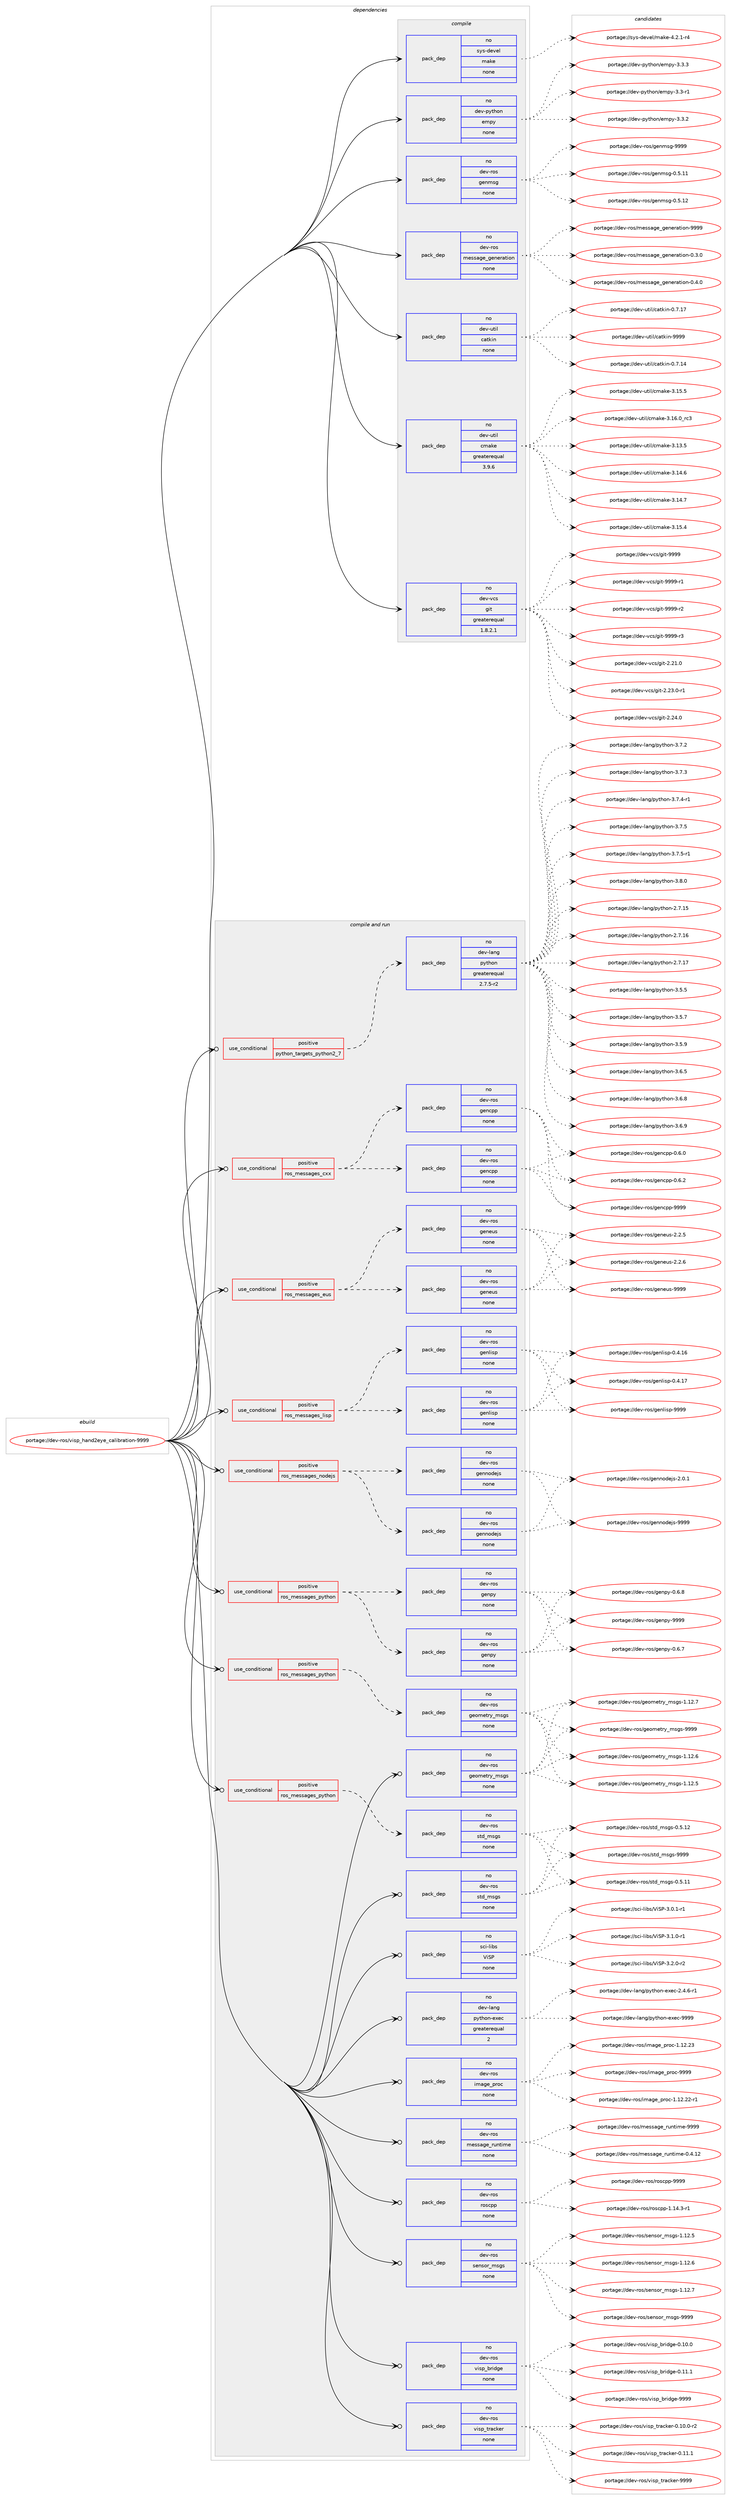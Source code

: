 digraph prolog {

# *************
# Graph options
# *************

newrank=true;
concentrate=true;
compound=true;
graph [rankdir=LR,fontname=Helvetica,fontsize=10,ranksep=1.5];#, ranksep=2.5, nodesep=0.2];
edge  [arrowhead=vee];
node  [fontname=Helvetica,fontsize=10];

# **********
# The ebuild
# **********

subgraph cluster_leftcol {
color=gray;
rank=same;
label=<<i>ebuild</i>>;
id [label="portage://dev-ros/visp_hand2eye_calibration-9999", color=red, width=4, href="../dev-ros/visp_hand2eye_calibration-9999.svg"];
}

# ****************
# The dependencies
# ****************

subgraph cluster_midcol {
color=gray;
label=<<i>dependencies</i>>;
subgraph cluster_compile {
fillcolor="#eeeeee";
style=filled;
label=<<i>compile</i>>;
subgraph pack158883 {
dependency208224 [label=<<TABLE BORDER="0" CELLBORDER="1" CELLSPACING="0" CELLPADDING="4" WIDTH="220"><TR><TD ROWSPAN="6" CELLPADDING="30">pack_dep</TD></TR><TR><TD WIDTH="110">no</TD></TR><TR><TD>dev-python</TD></TR><TR><TD>empy</TD></TR><TR><TD>none</TD></TR><TR><TD></TD></TR></TABLE>>, shape=none, color=blue];
}
id:e -> dependency208224:w [weight=20,style="solid",arrowhead="vee"];
subgraph pack158884 {
dependency208225 [label=<<TABLE BORDER="0" CELLBORDER="1" CELLSPACING="0" CELLPADDING="4" WIDTH="220"><TR><TD ROWSPAN="6" CELLPADDING="30">pack_dep</TD></TR><TR><TD WIDTH="110">no</TD></TR><TR><TD>dev-ros</TD></TR><TR><TD>genmsg</TD></TR><TR><TD>none</TD></TR><TR><TD></TD></TR></TABLE>>, shape=none, color=blue];
}
id:e -> dependency208225:w [weight=20,style="solid",arrowhead="vee"];
subgraph pack158885 {
dependency208226 [label=<<TABLE BORDER="0" CELLBORDER="1" CELLSPACING="0" CELLPADDING="4" WIDTH="220"><TR><TD ROWSPAN="6" CELLPADDING="30">pack_dep</TD></TR><TR><TD WIDTH="110">no</TD></TR><TR><TD>dev-ros</TD></TR><TR><TD>message_generation</TD></TR><TR><TD>none</TD></TR><TR><TD></TD></TR></TABLE>>, shape=none, color=blue];
}
id:e -> dependency208226:w [weight=20,style="solid",arrowhead="vee"];
subgraph pack158886 {
dependency208227 [label=<<TABLE BORDER="0" CELLBORDER="1" CELLSPACING="0" CELLPADDING="4" WIDTH="220"><TR><TD ROWSPAN="6" CELLPADDING="30">pack_dep</TD></TR><TR><TD WIDTH="110">no</TD></TR><TR><TD>dev-util</TD></TR><TR><TD>catkin</TD></TR><TR><TD>none</TD></TR><TR><TD></TD></TR></TABLE>>, shape=none, color=blue];
}
id:e -> dependency208227:w [weight=20,style="solid",arrowhead="vee"];
subgraph pack158887 {
dependency208228 [label=<<TABLE BORDER="0" CELLBORDER="1" CELLSPACING="0" CELLPADDING="4" WIDTH="220"><TR><TD ROWSPAN="6" CELLPADDING="30">pack_dep</TD></TR><TR><TD WIDTH="110">no</TD></TR><TR><TD>dev-util</TD></TR><TR><TD>cmake</TD></TR><TR><TD>greaterequal</TD></TR><TR><TD>3.9.6</TD></TR></TABLE>>, shape=none, color=blue];
}
id:e -> dependency208228:w [weight=20,style="solid",arrowhead="vee"];
subgraph pack158888 {
dependency208229 [label=<<TABLE BORDER="0" CELLBORDER="1" CELLSPACING="0" CELLPADDING="4" WIDTH="220"><TR><TD ROWSPAN="6" CELLPADDING="30">pack_dep</TD></TR><TR><TD WIDTH="110">no</TD></TR><TR><TD>dev-vcs</TD></TR><TR><TD>git</TD></TR><TR><TD>greaterequal</TD></TR><TR><TD>1.8.2.1</TD></TR></TABLE>>, shape=none, color=blue];
}
id:e -> dependency208229:w [weight=20,style="solid",arrowhead="vee"];
subgraph pack158889 {
dependency208230 [label=<<TABLE BORDER="0" CELLBORDER="1" CELLSPACING="0" CELLPADDING="4" WIDTH="220"><TR><TD ROWSPAN="6" CELLPADDING="30">pack_dep</TD></TR><TR><TD WIDTH="110">no</TD></TR><TR><TD>sys-devel</TD></TR><TR><TD>make</TD></TR><TR><TD>none</TD></TR><TR><TD></TD></TR></TABLE>>, shape=none, color=blue];
}
id:e -> dependency208230:w [weight=20,style="solid",arrowhead="vee"];
}
subgraph cluster_compileandrun {
fillcolor="#eeeeee";
style=filled;
label=<<i>compile and run</i>>;
subgraph cond45911 {
dependency208231 [label=<<TABLE BORDER="0" CELLBORDER="1" CELLSPACING="0" CELLPADDING="4"><TR><TD ROWSPAN="3" CELLPADDING="10">use_conditional</TD></TR><TR><TD>positive</TD></TR><TR><TD>python_targets_python2_7</TD></TR></TABLE>>, shape=none, color=red];
subgraph pack158890 {
dependency208232 [label=<<TABLE BORDER="0" CELLBORDER="1" CELLSPACING="0" CELLPADDING="4" WIDTH="220"><TR><TD ROWSPAN="6" CELLPADDING="30">pack_dep</TD></TR><TR><TD WIDTH="110">no</TD></TR><TR><TD>dev-lang</TD></TR><TR><TD>python</TD></TR><TR><TD>greaterequal</TD></TR><TR><TD>2.7.5-r2</TD></TR></TABLE>>, shape=none, color=blue];
}
dependency208231:e -> dependency208232:w [weight=20,style="dashed",arrowhead="vee"];
}
id:e -> dependency208231:w [weight=20,style="solid",arrowhead="odotvee"];
subgraph cond45912 {
dependency208233 [label=<<TABLE BORDER="0" CELLBORDER="1" CELLSPACING="0" CELLPADDING="4"><TR><TD ROWSPAN="3" CELLPADDING="10">use_conditional</TD></TR><TR><TD>positive</TD></TR><TR><TD>ros_messages_cxx</TD></TR></TABLE>>, shape=none, color=red];
subgraph pack158891 {
dependency208234 [label=<<TABLE BORDER="0" CELLBORDER="1" CELLSPACING="0" CELLPADDING="4" WIDTH="220"><TR><TD ROWSPAN="6" CELLPADDING="30">pack_dep</TD></TR><TR><TD WIDTH="110">no</TD></TR><TR><TD>dev-ros</TD></TR><TR><TD>gencpp</TD></TR><TR><TD>none</TD></TR><TR><TD></TD></TR></TABLE>>, shape=none, color=blue];
}
dependency208233:e -> dependency208234:w [weight=20,style="dashed",arrowhead="vee"];
subgraph pack158892 {
dependency208235 [label=<<TABLE BORDER="0" CELLBORDER="1" CELLSPACING="0" CELLPADDING="4" WIDTH="220"><TR><TD ROWSPAN="6" CELLPADDING="30">pack_dep</TD></TR><TR><TD WIDTH="110">no</TD></TR><TR><TD>dev-ros</TD></TR><TR><TD>gencpp</TD></TR><TR><TD>none</TD></TR><TR><TD></TD></TR></TABLE>>, shape=none, color=blue];
}
dependency208233:e -> dependency208235:w [weight=20,style="dashed",arrowhead="vee"];
}
id:e -> dependency208233:w [weight=20,style="solid",arrowhead="odotvee"];
subgraph cond45913 {
dependency208236 [label=<<TABLE BORDER="0" CELLBORDER="1" CELLSPACING="0" CELLPADDING="4"><TR><TD ROWSPAN="3" CELLPADDING="10">use_conditional</TD></TR><TR><TD>positive</TD></TR><TR><TD>ros_messages_eus</TD></TR></TABLE>>, shape=none, color=red];
subgraph pack158893 {
dependency208237 [label=<<TABLE BORDER="0" CELLBORDER="1" CELLSPACING="0" CELLPADDING="4" WIDTH="220"><TR><TD ROWSPAN="6" CELLPADDING="30">pack_dep</TD></TR><TR><TD WIDTH="110">no</TD></TR><TR><TD>dev-ros</TD></TR><TR><TD>geneus</TD></TR><TR><TD>none</TD></TR><TR><TD></TD></TR></TABLE>>, shape=none, color=blue];
}
dependency208236:e -> dependency208237:w [weight=20,style="dashed",arrowhead="vee"];
subgraph pack158894 {
dependency208238 [label=<<TABLE BORDER="0" CELLBORDER="1" CELLSPACING="0" CELLPADDING="4" WIDTH="220"><TR><TD ROWSPAN="6" CELLPADDING="30">pack_dep</TD></TR><TR><TD WIDTH="110">no</TD></TR><TR><TD>dev-ros</TD></TR><TR><TD>geneus</TD></TR><TR><TD>none</TD></TR><TR><TD></TD></TR></TABLE>>, shape=none, color=blue];
}
dependency208236:e -> dependency208238:w [weight=20,style="dashed",arrowhead="vee"];
}
id:e -> dependency208236:w [weight=20,style="solid",arrowhead="odotvee"];
subgraph cond45914 {
dependency208239 [label=<<TABLE BORDER="0" CELLBORDER="1" CELLSPACING="0" CELLPADDING="4"><TR><TD ROWSPAN="3" CELLPADDING="10">use_conditional</TD></TR><TR><TD>positive</TD></TR><TR><TD>ros_messages_lisp</TD></TR></TABLE>>, shape=none, color=red];
subgraph pack158895 {
dependency208240 [label=<<TABLE BORDER="0" CELLBORDER="1" CELLSPACING="0" CELLPADDING="4" WIDTH="220"><TR><TD ROWSPAN="6" CELLPADDING="30">pack_dep</TD></TR><TR><TD WIDTH="110">no</TD></TR><TR><TD>dev-ros</TD></TR><TR><TD>genlisp</TD></TR><TR><TD>none</TD></TR><TR><TD></TD></TR></TABLE>>, shape=none, color=blue];
}
dependency208239:e -> dependency208240:w [weight=20,style="dashed",arrowhead="vee"];
subgraph pack158896 {
dependency208241 [label=<<TABLE BORDER="0" CELLBORDER="1" CELLSPACING="0" CELLPADDING="4" WIDTH="220"><TR><TD ROWSPAN="6" CELLPADDING="30">pack_dep</TD></TR><TR><TD WIDTH="110">no</TD></TR><TR><TD>dev-ros</TD></TR><TR><TD>genlisp</TD></TR><TR><TD>none</TD></TR><TR><TD></TD></TR></TABLE>>, shape=none, color=blue];
}
dependency208239:e -> dependency208241:w [weight=20,style="dashed",arrowhead="vee"];
}
id:e -> dependency208239:w [weight=20,style="solid",arrowhead="odotvee"];
subgraph cond45915 {
dependency208242 [label=<<TABLE BORDER="0" CELLBORDER="1" CELLSPACING="0" CELLPADDING="4"><TR><TD ROWSPAN="3" CELLPADDING="10">use_conditional</TD></TR><TR><TD>positive</TD></TR><TR><TD>ros_messages_nodejs</TD></TR></TABLE>>, shape=none, color=red];
subgraph pack158897 {
dependency208243 [label=<<TABLE BORDER="0" CELLBORDER="1" CELLSPACING="0" CELLPADDING="4" WIDTH="220"><TR><TD ROWSPAN="6" CELLPADDING="30">pack_dep</TD></TR><TR><TD WIDTH="110">no</TD></TR><TR><TD>dev-ros</TD></TR><TR><TD>gennodejs</TD></TR><TR><TD>none</TD></TR><TR><TD></TD></TR></TABLE>>, shape=none, color=blue];
}
dependency208242:e -> dependency208243:w [weight=20,style="dashed",arrowhead="vee"];
subgraph pack158898 {
dependency208244 [label=<<TABLE BORDER="0" CELLBORDER="1" CELLSPACING="0" CELLPADDING="4" WIDTH="220"><TR><TD ROWSPAN="6" CELLPADDING="30">pack_dep</TD></TR><TR><TD WIDTH="110">no</TD></TR><TR><TD>dev-ros</TD></TR><TR><TD>gennodejs</TD></TR><TR><TD>none</TD></TR><TR><TD></TD></TR></TABLE>>, shape=none, color=blue];
}
dependency208242:e -> dependency208244:w [weight=20,style="dashed",arrowhead="vee"];
}
id:e -> dependency208242:w [weight=20,style="solid",arrowhead="odotvee"];
subgraph cond45916 {
dependency208245 [label=<<TABLE BORDER="0" CELLBORDER="1" CELLSPACING="0" CELLPADDING="4"><TR><TD ROWSPAN="3" CELLPADDING="10">use_conditional</TD></TR><TR><TD>positive</TD></TR><TR><TD>ros_messages_python</TD></TR></TABLE>>, shape=none, color=red];
subgraph pack158899 {
dependency208246 [label=<<TABLE BORDER="0" CELLBORDER="1" CELLSPACING="0" CELLPADDING="4" WIDTH="220"><TR><TD ROWSPAN="6" CELLPADDING="30">pack_dep</TD></TR><TR><TD WIDTH="110">no</TD></TR><TR><TD>dev-ros</TD></TR><TR><TD>genpy</TD></TR><TR><TD>none</TD></TR><TR><TD></TD></TR></TABLE>>, shape=none, color=blue];
}
dependency208245:e -> dependency208246:w [weight=20,style="dashed",arrowhead="vee"];
subgraph pack158900 {
dependency208247 [label=<<TABLE BORDER="0" CELLBORDER="1" CELLSPACING="0" CELLPADDING="4" WIDTH="220"><TR><TD ROWSPAN="6" CELLPADDING="30">pack_dep</TD></TR><TR><TD WIDTH="110">no</TD></TR><TR><TD>dev-ros</TD></TR><TR><TD>genpy</TD></TR><TR><TD>none</TD></TR><TR><TD></TD></TR></TABLE>>, shape=none, color=blue];
}
dependency208245:e -> dependency208247:w [weight=20,style="dashed",arrowhead="vee"];
}
id:e -> dependency208245:w [weight=20,style="solid",arrowhead="odotvee"];
subgraph cond45917 {
dependency208248 [label=<<TABLE BORDER="0" CELLBORDER="1" CELLSPACING="0" CELLPADDING="4"><TR><TD ROWSPAN="3" CELLPADDING="10">use_conditional</TD></TR><TR><TD>positive</TD></TR><TR><TD>ros_messages_python</TD></TR></TABLE>>, shape=none, color=red];
subgraph pack158901 {
dependency208249 [label=<<TABLE BORDER="0" CELLBORDER="1" CELLSPACING="0" CELLPADDING="4" WIDTH="220"><TR><TD ROWSPAN="6" CELLPADDING="30">pack_dep</TD></TR><TR><TD WIDTH="110">no</TD></TR><TR><TD>dev-ros</TD></TR><TR><TD>geometry_msgs</TD></TR><TR><TD>none</TD></TR><TR><TD></TD></TR></TABLE>>, shape=none, color=blue];
}
dependency208248:e -> dependency208249:w [weight=20,style="dashed",arrowhead="vee"];
}
id:e -> dependency208248:w [weight=20,style="solid",arrowhead="odotvee"];
subgraph cond45918 {
dependency208250 [label=<<TABLE BORDER="0" CELLBORDER="1" CELLSPACING="0" CELLPADDING="4"><TR><TD ROWSPAN="3" CELLPADDING="10">use_conditional</TD></TR><TR><TD>positive</TD></TR><TR><TD>ros_messages_python</TD></TR></TABLE>>, shape=none, color=red];
subgraph pack158902 {
dependency208251 [label=<<TABLE BORDER="0" CELLBORDER="1" CELLSPACING="0" CELLPADDING="4" WIDTH="220"><TR><TD ROWSPAN="6" CELLPADDING="30">pack_dep</TD></TR><TR><TD WIDTH="110">no</TD></TR><TR><TD>dev-ros</TD></TR><TR><TD>std_msgs</TD></TR><TR><TD>none</TD></TR><TR><TD></TD></TR></TABLE>>, shape=none, color=blue];
}
dependency208250:e -> dependency208251:w [weight=20,style="dashed",arrowhead="vee"];
}
id:e -> dependency208250:w [weight=20,style="solid",arrowhead="odotvee"];
subgraph pack158903 {
dependency208252 [label=<<TABLE BORDER="0" CELLBORDER="1" CELLSPACING="0" CELLPADDING="4" WIDTH="220"><TR><TD ROWSPAN="6" CELLPADDING="30">pack_dep</TD></TR><TR><TD WIDTH="110">no</TD></TR><TR><TD>dev-lang</TD></TR><TR><TD>python-exec</TD></TR><TR><TD>greaterequal</TD></TR><TR><TD>2</TD></TR></TABLE>>, shape=none, color=blue];
}
id:e -> dependency208252:w [weight=20,style="solid",arrowhead="odotvee"];
subgraph pack158904 {
dependency208253 [label=<<TABLE BORDER="0" CELLBORDER="1" CELLSPACING="0" CELLPADDING="4" WIDTH="220"><TR><TD ROWSPAN="6" CELLPADDING="30">pack_dep</TD></TR><TR><TD WIDTH="110">no</TD></TR><TR><TD>dev-ros</TD></TR><TR><TD>geometry_msgs</TD></TR><TR><TD>none</TD></TR><TR><TD></TD></TR></TABLE>>, shape=none, color=blue];
}
id:e -> dependency208253:w [weight=20,style="solid",arrowhead="odotvee"];
subgraph pack158905 {
dependency208254 [label=<<TABLE BORDER="0" CELLBORDER="1" CELLSPACING="0" CELLPADDING="4" WIDTH="220"><TR><TD ROWSPAN="6" CELLPADDING="30">pack_dep</TD></TR><TR><TD WIDTH="110">no</TD></TR><TR><TD>dev-ros</TD></TR><TR><TD>image_proc</TD></TR><TR><TD>none</TD></TR><TR><TD></TD></TR></TABLE>>, shape=none, color=blue];
}
id:e -> dependency208254:w [weight=20,style="solid",arrowhead="odotvee"];
subgraph pack158906 {
dependency208255 [label=<<TABLE BORDER="0" CELLBORDER="1" CELLSPACING="0" CELLPADDING="4" WIDTH="220"><TR><TD ROWSPAN="6" CELLPADDING="30">pack_dep</TD></TR><TR><TD WIDTH="110">no</TD></TR><TR><TD>dev-ros</TD></TR><TR><TD>message_runtime</TD></TR><TR><TD>none</TD></TR><TR><TD></TD></TR></TABLE>>, shape=none, color=blue];
}
id:e -> dependency208255:w [weight=20,style="solid",arrowhead="odotvee"];
subgraph pack158907 {
dependency208256 [label=<<TABLE BORDER="0" CELLBORDER="1" CELLSPACING="0" CELLPADDING="4" WIDTH="220"><TR><TD ROWSPAN="6" CELLPADDING="30">pack_dep</TD></TR><TR><TD WIDTH="110">no</TD></TR><TR><TD>dev-ros</TD></TR><TR><TD>roscpp</TD></TR><TR><TD>none</TD></TR><TR><TD></TD></TR></TABLE>>, shape=none, color=blue];
}
id:e -> dependency208256:w [weight=20,style="solid",arrowhead="odotvee"];
subgraph pack158908 {
dependency208257 [label=<<TABLE BORDER="0" CELLBORDER="1" CELLSPACING="0" CELLPADDING="4" WIDTH="220"><TR><TD ROWSPAN="6" CELLPADDING="30">pack_dep</TD></TR><TR><TD WIDTH="110">no</TD></TR><TR><TD>dev-ros</TD></TR><TR><TD>sensor_msgs</TD></TR><TR><TD>none</TD></TR><TR><TD></TD></TR></TABLE>>, shape=none, color=blue];
}
id:e -> dependency208257:w [weight=20,style="solid",arrowhead="odotvee"];
subgraph pack158909 {
dependency208258 [label=<<TABLE BORDER="0" CELLBORDER="1" CELLSPACING="0" CELLPADDING="4" WIDTH="220"><TR><TD ROWSPAN="6" CELLPADDING="30">pack_dep</TD></TR><TR><TD WIDTH="110">no</TD></TR><TR><TD>dev-ros</TD></TR><TR><TD>std_msgs</TD></TR><TR><TD>none</TD></TR><TR><TD></TD></TR></TABLE>>, shape=none, color=blue];
}
id:e -> dependency208258:w [weight=20,style="solid",arrowhead="odotvee"];
subgraph pack158910 {
dependency208259 [label=<<TABLE BORDER="0" CELLBORDER="1" CELLSPACING="0" CELLPADDING="4" WIDTH="220"><TR><TD ROWSPAN="6" CELLPADDING="30">pack_dep</TD></TR><TR><TD WIDTH="110">no</TD></TR><TR><TD>dev-ros</TD></TR><TR><TD>visp_bridge</TD></TR><TR><TD>none</TD></TR><TR><TD></TD></TR></TABLE>>, shape=none, color=blue];
}
id:e -> dependency208259:w [weight=20,style="solid",arrowhead="odotvee"];
subgraph pack158911 {
dependency208260 [label=<<TABLE BORDER="0" CELLBORDER="1" CELLSPACING="0" CELLPADDING="4" WIDTH="220"><TR><TD ROWSPAN="6" CELLPADDING="30">pack_dep</TD></TR><TR><TD WIDTH="110">no</TD></TR><TR><TD>dev-ros</TD></TR><TR><TD>visp_tracker</TD></TR><TR><TD>none</TD></TR><TR><TD></TD></TR></TABLE>>, shape=none, color=blue];
}
id:e -> dependency208260:w [weight=20,style="solid",arrowhead="odotvee"];
subgraph pack158912 {
dependency208261 [label=<<TABLE BORDER="0" CELLBORDER="1" CELLSPACING="0" CELLPADDING="4" WIDTH="220"><TR><TD ROWSPAN="6" CELLPADDING="30">pack_dep</TD></TR><TR><TD WIDTH="110">no</TD></TR><TR><TD>sci-libs</TD></TR><TR><TD>ViSP</TD></TR><TR><TD>none</TD></TR><TR><TD></TD></TR></TABLE>>, shape=none, color=blue];
}
id:e -> dependency208261:w [weight=20,style="solid",arrowhead="odotvee"];
}
subgraph cluster_run {
fillcolor="#eeeeee";
style=filled;
label=<<i>run</i>>;
}
}

# **************
# The candidates
# **************

subgraph cluster_choices {
rank=same;
color=gray;
label=<<i>candidates</i>>;

subgraph choice158883 {
color=black;
nodesep=1;
choiceportage1001011184511212111610411111047101109112121455146514511449 [label="portage://dev-python/empy-3.3-r1", color=red, width=4,href="../dev-python/empy-3.3-r1.svg"];
choiceportage1001011184511212111610411111047101109112121455146514650 [label="portage://dev-python/empy-3.3.2", color=red, width=4,href="../dev-python/empy-3.3.2.svg"];
choiceportage1001011184511212111610411111047101109112121455146514651 [label="portage://dev-python/empy-3.3.3", color=red, width=4,href="../dev-python/empy-3.3.3.svg"];
dependency208224:e -> choiceportage1001011184511212111610411111047101109112121455146514511449:w [style=dotted,weight="100"];
dependency208224:e -> choiceportage1001011184511212111610411111047101109112121455146514650:w [style=dotted,weight="100"];
dependency208224:e -> choiceportage1001011184511212111610411111047101109112121455146514651:w [style=dotted,weight="100"];
}
subgraph choice158884 {
color=black;
nodesep=1;
choiceportage100101118451141111154710310111010911510345484653464949 [label="portage://dev-ros/genmsg-0.5.11", color=red, width=4,href="../dev-ros/genmsg-0.5.11.svg"];
choiceportage100101118451141111154710310111010911510345484653464950 [label="portage://dev-ros/genmsg-0.5.12", color=red, width=4,href="../dev-ros/genmsg-0.5.12.svg"];
choiceportage10010111845114111115471031011101091151034557575757 [label="portage://dev-ros/genmsg-9999", color=red, width=4,href="../dev-ros/genmsg-9999.svg"];
dependency208225:e -> choiceportage100101118451141111154710310111010911510345484653464949:w [style=dotted,weight="100"];
dependency208225:e -> choiceportage100101118451141111154710310111010911510345484653464950:w [style=dotted,weight="100"];
dependency208225:e -> choiceportage10010111845114111115471031011101091151034557575757:w [style=dotted,weight="100"];
}
subgraph choice158885 {
color=black;
nodesep=1;
choiceportage1001011184511411111547109101115115971031019510310111010111497116105111110454846514648 [label="portage://dev-ros/message_generation-0.3.0", color=red, width=4,href="../dev-ros/message_generation-0.3.0.svg"];
choiceportage1001011184511411111547109101115115971031019510310111010111497116105111110454846524648 [label="portage://dev-ros/message_generation-0.4.0", color=red, width=4,href="../dev-ros/message_generation-0.4.0.svg"];
choiceportage10010111845114111115471091011151159710310195103101110101114971161051111104557575757 [label="portage://dev-ros/message_generation-9999", color=red, width=4,href="../dev-ros/message_generation-9999.svg"];
dependency208226:e -> choiceportage1001011184511411111547109101115115971031019510310111010111497116105111110454846514648:w [style=dotted,weight="100"];
dependency208226:e -> choiceportage1001011184511411111547109101115115971031019510310111010111497116105111110454846524648:w [style=dotted,weight="100"];
dependency208226:e -> choiceportage10010111845114111115471091011151159710310195103101110101114971161051111104557575757:w [style=dotted,weight="100"];
}
subgraph choice158886 {
color=black;
nodesep=1;
choiceportage1001011184511711610510847999711610710511045484655464952 [label="portage://dev-util/catkin-0.7.14", color=red, width=4,href="../dev-util/catkin-0.7.14.svg"];
choiceportage1001011184511711610510847999711610710511045484655464955 [label="portage://dev-util/catkin-0.7.17", color=red, width=4,href="../dev-util/catkin-0.7.17.svg"];
choiceportage100101118451171161051084799971161071051104557575757 [label="portage://dev-util/catkin-9999", color=red, width=4,href="../dev-util/catkin-9999.svg"];
dependency208227:e -> choiceportage1001011184511711610510847999711610710511045484655464952:w [style=dotted,weight="100"];
dependency208227:e -> choiceportage1001011184511711610510847999711610710511045484655464955:w [style=dotted,weight="100"];
dependency208227:e -> choiceportage100101118451171161051084799971161071051104557575757:w [style=dotted,weight="100"];
}
subgraph choice158887 {
color=black;
nodesep=1;
choiceportage1001011184511711610510847991099710710145514649514653 [label="portage://dev-util/cmake-3.13.5", color=red, width=4,href="../dev-util/cmake-3.13.5.svg"];
choiceportage1001011184511711610510847991099710710145514649524654 [label="portage://dev-util/cmake-3.14.6", color=red, width=4,href="../dev-util/cmake-3.14.6.svg"];
choiceportage1001011184511711610510847991099710710145514649524655 [label="portage://dev-util/cmake-3.14.7", color=red, width=4,href="../dev-util/cmake-3.14.7.svg"];
choiceportage1001011184511711610510847991099710710145514649534652 [label="portage://dev-util/cmake-3.15.4", color=red, width=4,href="../dev-util/cmake-3.15.4.svg"];
choiceportage1001011184511711610510847991099710710145514649534653 [label="portage://dev-util/cmake-3.15.5", color=red, width=4,href="../dev-util/cmake-3.15.5.svg"];
choiceportage1001011184511711610510847991099710710145514649544648951149951 [label="portage://dev-util/cmake-3.16.0_rc3", color=red, width=4,href="../dev-util/cmake-3.16.0_rc3.svg"];
dependency208228:e -> choiceportage1001011184511711610510847991099710710145514649514653:w [style=dotted,weight="100"];
dependency208228:e -> choiceportage1001011184511711610510847991099710710145514649524654:w [style=dotted,weight="100"];
dependency208228:e -> choiceportage1001011184511711610510847991099710710145514649524655:w [style=dotted,weight="100"];
dependency208228:e -> choiceportage1001011184511711610510847991099710710145514649534652:w [style=dotted,weight="100"];
dependency208228:e -> choiceportage1001011184511711610510847991099710710145514649534653:w [style=dotted,weight="100"];
dependency208228:e -> choiceportage1001011184511711610510847991099710710145514649544648951149951:w [style=dotted,weight="100"];
}
subgraph choice158888 {
color=black;
nodesep=1;
choiceportage10010111845118991154710310511645504650494648 [label="portage://dev-vcs/git-2.21.0", color=red, width=4,href="../dev-vcs/git-2.21.0.svg"];
choiceportage100101118451189911547103105116455046505146484511449 [label="portage://dev-vcs/git-2.23.0-r1", color=red, width=4,href="../dev-vcs/git-2.23.0-r1.svg"];
choiceportage10010111845118991154710310511645504650524648 [label="portage://dev-vcs/git-2.24.0", color=red, width=4,href="../dev-vcs/git-2.24.0.svg"];
choiceportage1001011184511899115471031051164557575757 [label="portage://dev-vcs/git-9999", color=red, width=4,href="../dev-vcs/git-9999.svg"];
choiceportage10010111845118991154710310511645575757574511449 [label="portage://dev-vcs/git-9999-r1", color=red, width=4,href="../dev-vcs/git-9999-r1.svg"];
choiceportage10010111845118991154710310511645575757574511450 [label="portage://dev-vcs/git-9999-r2", color=red, width=4,href="../dev-vcs/git-9999-r2.svg"];
choiceportage10010111845118991154710310511645575757574511451 [label="portage://dev-vcs/git-9999-r3", color=red, width=4,href="../dev-vcs/git-9999-r3.svg"];
dependency208229:e -> choiceportage10010111845118991154710310511645504650494648:w [style=dotted,weight="100"];
dependency208229:e -> choiceportage100101118451189911547103105116455046505146484511449:w [style=dotted,weight="100"];
dependency208229:e -> choiceportage10010111845118991154710310511645504650524648:w [style=dotted,weight="100"];
dependency208229:e -> choiceportage1001011184511899115471031051164557575757:w [style=dotted,weight="100"];
dependency208229:e -> choiceportage10010111845118991154710310511645575757574511449:w [style=dotted,weight="100"];
dependency208229:e -> choiceportage10010111845118991154710310511645575757574511450:w [style=dotted,weight="100"];
dependency208229:e -> choiceportage10010111845118991154710310511645575757574511451:w [style=dotted,weight="100"];
}
subgraph choice158889 {
color=black;
nodesep=1;
choiceportage1151211154510010111810110847109971071014552465046494511452 [label="portage://sys-devel/make-4.2.1-r4", color=red, width=4,href="../sys-devel/make-4.2.1-r4.svg"];
dependency208230:e -> choiceportage1151211154510010111810110847109971071014552465046494511452:w [style=dotted,weight="100"];
}
subgraph choice158890 {
color=black;
nodesep=1;
choiceportage10010111845108971101034711212111610411111045504655464953 [label="portage://dev-lang/python-2.7.15", color=red, width=4,href="../dev-lang/python-2.7.15.svg"];
choiceportage10010111845108971101034711212111610411111045504655464954 [label="portage://dev-lang/python-2.7.16", color=red, width=4,href="../dev-lang/python-2.7.16.svg"];
choiceportage10010111845108971101034711212111610411111045504655464955 [label="portage://dev-lang/python-2.7.17", color=red, width=4,href="../dev-lang/python-2.7.17.svg"];
choiceportage100101118451089711010347112121116104111110455146534653 [label="portage://dev-lang/python-3.5.5", color=red, width=4,href="../dev-lang/python-3.5.5.svg"];
choiceportage100101118451089711010347112121116104111110455146534655 [label="portage://dev-lang/python-3.5.7", color=red, width=4,href="../dev-lang/python-3.5.7.svg"];
choiceportage100101118451089711010347112121116104111110455146534657 [label="portage://dev-lang/python-3.5.9", color=red, width=4,href="../dev-lang/python-3.5.9.svg"];
choiceportage100101118451089711010347112121116104111110455146544653 [label="portage://dev-lang/python-3.6.5", color=red, width=4,href="../dev-lang/python-3.6.5.svg"];
choiceportage100101118451089711010347112121116104111110455146544656 [label="portage://dev-lang/python-3.6.8", color=red, width=4,href="../dev-lang/python-3.6.8.svg"];
choiceportage100101118451089711010347112121116104111110455146544657 [label="portage://dev-lang/python-3.6.9", color=red, width=4,href="../dev-lang/python-3.6.9.svg"];
choiceportage100101118451089711010347112121116104111110455146554650 [label="portage://dev-lang/python-3.7.2", color=red, width=4,href="../dev-lang/python-3.7.2.svg"];
choiceportage100101118451089711010347112121116104111110455146554651 [label="portage://dev-lang/python-3.7.3", color=red, width=4,href="../dev-lang/python-3.7.3.svg"];
choiceportage1001011184510897110103471121211161041111104551465546524511449 [label="portage://dev-lang/python-3.7.4-r1", color=red, width=4,href="../dev-lang/python-3.7.4-r1.svg"];
choiceportage100101118451089711010347112121116104111110455146554653 [label="portage://dev-lang/python-3.7.5", color=red, width=4,href="../dev-lang/python-3.7.5.svg"];
choiceportage1001011184510897110103471121211161041111104551465546534511449 [label="portage://dev-lang/python-3.7.5-r1", color=red, width=4,href="../dev-lang/python-3.7.5-r1.svg"];
choiceportage100101118451089711010347112121116104111110455146564648 [label="portage://dev-lang/python-3.8.0", color=red, width=4,href="../dev-lang/python-3.8.0.svg"];
dependency208232:e -> choiceportage10010111845108971101034711212111610411111045504655464953:w [style=dotted,weight="100"];
dependency208232:e -> choiceportage10010111845108971101034711212111610411111045504655464954:w [style=dotted,weight="100"];
dependency208232:e -> choiceportage10010111845108971101034711212111610411111045504655464955:w [style=dotted,weight="100"];
dependency208232:e -> choiceportage100101118451089711010347112121116104111110455146534653:w [style=dotted,weight="100"];
dependency208232:e -> choiceportage100101118451089711010347112121116104111110455146534655:w [style=dotted,weight="100"];
dependency208232:e -> choiceportage100101118451089711010347112121116104111110455146534657:w [style=dotted,weight="100"];
dependency208232:e -> choiceportage100101118451089711010347112121116104111110455146544653:w [style=dotted,weight="100"];
dependency208232:e -> choiceportage100101118451089711010347112121116104111110455146544656:w [style=dotted,weight="100"];
dependency208232:e -> choiceportage100101118451089711010347112121116104111110455146544657:w [style=dotted,weight="100"];
dependency208232:e -> choiceportage100101118451089711010347112121116104111110455146554650:w [style=dotted,weight="100"];
dependency208232:e -> choiceportage100101118451089711010347112121116104111110455146554651:w [style=dotted,weight="100"];
dependency208232:e -> choiceportage1001011184510897110103471121211161041111104551465546524511449:w [style=dotted,weight="100"];
dependency208232:e -> choiceportage100101118451089711010347112121116104111110455146554653:w [style=dotted,weight="100"];
dependency208232:e -> choiceportage1001011184510897110103471121211161041111104551465546534511449:w [style=dotted,weight="100"];
dependency208232:e -> choiceportage100101118451089711010347112121116104111110455146564648:w [style=dotted,weight="100"];
}
subgraph choice158891 {
color=black;
nodesep=1;
choiceportage100101118451141111154710310111099112112454846544648 [label="portage://dev-ros/gencpp-0.6.0", color=red, width=4,href="../dev-ros/gencpp-0.6.0.svg"];
choiceportage100101118451141111154710310111099112112454846544650 [label="portage://dev-ros/gencpp-0.6.2", color=red, width=4,href="../dev-ros/gencpp-0.6.2.svg"];
choiceportage1001011184511411111547103101110991121124557575757 [label="portage://dev-ros/gencpp-9999", color=red, width=4,href="../dev-ros/gencpp-9999.svg"];
dependency208234:e -> choiceportage100101118451141111154710310111099112112454846544648:w [style=dotted,weight="100"];
dependency208234:e -> choiceportage100101118451141111154710310111099112112454846544650:w [style=dotted,weight="100"];
dependency208234:e -> choiceportage1001011184511411111547103101110991121124557575757:w [style=dotted,weight="100"];
}
subgraph choice158892 {
color=black;
nodesep=1;
choiceportage100101118451141111154710310111099112112454846544648 [label="portage://dev-ros/gencpp-0.6.0", color=red, width=4,href="../dev-ros/gencpp-0.6.0.svg"];
choiceportage100101118451141111154710310111099112112454846544650 [label="portage://dev-ros/gencpp-0.6.2", color=red, width=4,href="../dev-ros/gencpp-0.6.2.svg"];
choiceportage1001011184511411111547103101110991121124557575757 [label="portage://dev-ros/gencpp-9999", color=red, width=4,href="../dev-ros/gencpp-9999.svg"];
dependency208235:e -> choiceportage100101118451141111154710310111099112112454846544648:w [style=dotted,weight="100"];
dependency208235:e -> choiceportage100101118451141111154710310111099112112454846544650:w [style=dotted,weight="100"];
dependency208235:e -> choiceportage1001011184511411111547103101110991121124557575757:w [style=dotted,weight="100"];
}
subgraph choice158893 {
color=black;
nodesep=1;
choiceportage1001011184511411111547103101110101117115455046504653 [label="portage://dev-ros/geneus-2.2.5", color=red, width=4,href="../dev-ros/geneus-2.2.5.svg"];
choiceportage1001011184511411111547103101110101117115455046504654 [label="portage://dev-ros/geneus-2.2.6", color=red, width=4,href="../dev-ros/geneus-2.2.6.svg"];
choiceportage10010111845114111115471031011101011171154557575757 [label="portage://dev-ros/geneus-9999", color=red, width=4,href="../dev-ros/geneus-9999.svg"];
dependency208237:e -> choiceportage1001011184511411111547103101110101117115455046504653:w [style=dotted,weight="100"];
dependency208237:e -> choiceportage1001011184511411111547103101110101117115455046504654:w [style=dotted,weight="100"];
dependency208237:e -> choiceportage10010111845114111115471031011101011171154557575757:w [style=dotted,weight="100"];
}
subgraph choice158894 {
color=black;
nodesep=1;
choiceportage1001011184511411111547103101110101117115455046504653 [label="portage://dev-ros/geneus-2.2.5", color=red, width=4,href="../dev-ros/geneus-2.2.5.svg"];
choiceportage1001011184511411111547103101110101117115455046504654 [label="portage://dev-ros/geneus-2.2.6", color=red, width=4,href="../dev-ros/geneus-2.2.6.svg"];
choiceportage10010111845114111115471031011101011171154557575757 [label="portage://dev-ros/geneus-9999", color=red, width=4,href="../dev-ros/geneus-9999.svg"];
dependency208238:e -> choiceportage1001011184511411111547103101110101117115455046504653:w [style=dotted,weight="100"];
dependency208238:e -> choiceportage1001011184511411111547103101110101117115455046504654:w [style=dotted,weight="100"];
dependency208238:e -> choiceportage10010111845114111115471031011101011171154557575757:w [style=dotted,weight="100"];
}
subgraph choice158895 {
color=black;
nodesep=1;
choiceportage100101118451141111154710310111010810511511245484652464954 [label="portage://dev-ros/genlisp-0.4.16", color=red, width=4,href="../dev-ros/genlisp-0.4.16.svg"];
choiceportage100101118451141111154710310111010810511511245484652464955 [label="portage://dev-ros/genlisp-0.4.17", color=red, width=4,href="../dev-ros/genlisp-0.4.17.svg"];
choiceportage10010111845114111115471031011101081051151124557575757 [label="portage://dev-ros/genlisp-9999", color=red, width=4,href="../dev-ros/genlisp-9999.svg"];
dependency208240:e -> choiceportage100101118451141111154710310111010810511511245484652464954:w [style=dotted,weight="100"];
dependency208240:e -> choiceportage100101118451141111154710310111010810511511245484652464955:w [style=dotted,weight="100"];
dependency208240:e -> choiceportage10010111845114111115471031011101081051151124557575757:w [style=dotted,weight="100"];
}
subgraph choice158896 {
color=black;
nodesep=1;
choiceportage100101118451141111154710310111010810511511245484652464954 [label="portage://dev-ros/genlisp-0.4.16", color=red, width=4,href="../dev-ros/genlisp-0.4.16.svg"];
choiceportage100101118451141111154710310111010810511511245484652464955 [label="portage://dev-ros/genlisp-0.4.17", color=red, width=4,href="../dev-ros/genlisp-0.4.17.svg"];
choiceportage10010111845114111115471031011101081051151124557575757 [label="portage://dev-ros/genlisp-9999", color=red, width=4,href="../dev-ros/genlisp-9999.svg"];
dependency208241:e -> choiceportage100101118451141111154710310111010810511511245484652464954:w [style=dotted,weight="100"];
dependency208241:e -> choiceportage100101118451141111154710310111010810511511245484652464955:w [style=dotted,weight="100"];
dependency208241:e -> choiceportage10010111845114111115471031011101081051151124557575757:w [style=dotted,weight="100"];
}
subgraph choice158897 {
color=black;
nodesep=1;
choiceportage1001011184511411111547103101110110111100101106115455046484649 [label="portage://dev-ros/gennodejs-2.0.1", color=red, width=4,href="../dev-ros/gennodejs-2.0.1.svg"];
choiceportage10010111845114111115471031011101101111001011061154557575757 [label="portage://dev-ros/gennodejs-9999", color=red, width=4,href="../dev-ros/gennodejs-9999.svg"];
dependency208243:e -> choiceportage1001011184511411111547103101110110111100101106115455046484649:w [style=dotted,weight="100"];
dependency208243:e -> choiceportage10010111845114111115471031011101101111001011061154557575757:w [style=dotted,weight="100"];
}
subgraph choice158898 {
color=black;
nodesep=1;
choiceportage1001011184511411111547103101110110111100101106115455046484649 [label="portage://dev-ros/gennodejs-2.0.1", color=red, width=4,href="../dev-ros/gennodejs-2.0.1.svg"];
choiceportage10010111845114111115471031011101101111001011061154557575757 [label="portage://dev-ros/gennodejs-9999", color=red, width=4,href="../dev-ros/gennodejs-9999.svg"];
dependency208244:e -> choiceportage1001011184511411111547103101110110111100101106115455046484649:w [style=dotted,weight="100"];
dependency208244:e -> choiceportage10010111845114111115471031011101101111001011061154557575757:w [style=dotted,weight="100"];
}
subgraph choice158899 {
color=black;
nodesep=1;
choiceportage1001011184511411111547103101110112121454846544655 [label="portage://dev-ros/genpy-0.6.7", color=red, width=4,href="../dev-ros/genpy-0.6.7.svg"];
choiceportage1001011184511411111547103101110112121454846544656 [label="portage://dev-ros/genpy-0.6.8", color=red, width=4,href="../dev-ros/genpy-0.6.8.svg"];
choiceportage10010111845114111115471031011101121214557575757 [label="portage://dev-ros/genpy-9999", color=red, width=4,href="../dev-ros/genpy-9999.svg"];
dependency208246:e -> choiceportage1001011184511411111547103101110112121454846544655:w [style=dotted,weight="100"];
dependency208246:e -> choiceportage1001011184511411111547103101110112121454846544656:w [style=dotted,weight="100"];
dependency208246:e -> choiceportage10010111845114111115471031011101121214557575757:w [style=dotted,weight="100"];
}
subgraph choice158900 {
color=black;
nodesep=1;
choiceportage1001011184511411111547103101110112121454846544655 [label="portage://dev-ros/genpy-0.6.7", color=red, width=4,href="../dev-ros/genpy-0.6.7.svg"];
choiceportage1001011184511411111547103101110112121454846544656 [label="portage://dev-ros/genpy-0.6.8", color=red, width=4,href="../dev-ros/genpy-0.6.8.svg"];
choiceportage10010111845114111115471031011101121214557575757 [label="portage://dev-ros/genpy-9999", color=red, width=4,href="../dev-ros/genpy-9999.svg"];
dependency208247:e -> choiceportage1001011184511411111547103101110112121454846544655:w [style=dotted,weight="100"];
dependency208247:e -> choiceportage1001011184511411111547103101110112121454846544656:w [style=dotted,weight="100"];
dependency208247:e -> choiceportage10010111845114111115471031011101121214557575757:w [style=dotted,weight="100"];
}
subgraph choice158901 {
color=black;
nodesep=1;
choiceportage10010111845114111115471031011111091011161141219510911510311545494649504653 [label="portage://dev-ros/geometry_msgs-1.12.5", color=red, width=4,href="../dev-ros/geometry_msgs-1.12.5.svg"];
choiceportage10010111845114111115471031011111091011161141219510911510311545494649504654 [label="portage://dev-ros/geometry_msgs-1.12.6", color=red, width=4,href="../dev-ros/geometry_msgs-1.12.6.svg"];
choiceportage10010111845114111115471031011111091011161141219510911510311545494649504655 [label="portage://dev-ros/geometry_msgs-1.12.7", color=red, width=4,href="../dev-ros/geometry_msgs-1.12.7.svg"];
choiceportage1001011184511411111547103101111109101116114121951091151031154557575757 [label="portage://dev-ros/geometry_msgs-9999", color=red, width=4,href="../dev-ros/geometry_msgs-9999.svg"];
dependency208249:e -> choiceportage10010111845114111115471031011111091011161141219510911510311545494649504653:w [style=dotted,weight="100"];
dependency208249:e -> choiceportage10010111845114111115471031011111091011161141219510911510311545494649504654:w [style=dotted,weight="100"];
dependency208249:e -> choiceportage10010111845114111115471031011111091011161141219510911510311545494649504655:w [style=dotted,weight="100"];
dependency208249:e -> choiceportage1001011184511411111547103101111109101116114121951091151031154557575757:w [style=dotted,weight="100"];
}
subgraph choice158902 {
color=black;
nodesep=1;
choiceportage10010111845114111115471151161009510911510311545484653464949 [label="portage://dev-ros/std_msgs-0.5.11", color=red, width=4,href="../dev-ros/std_msgs-0.5.11.svg"];
choiceportage10010111845114111115471151161009510911510311545484653464950 [label="portage://dev-ros/std_msgs-0.5.12", color=red, width=4,href="../dev-ros/std_msgs-0.5.12.svg"];
choiceportage1001011184511411111547115116100951091151031154557575757 [label="portage://dev-ros/std_msgs-9999", color=red, width=4,href="../dev-ros/std_msgs-9999.svg"];
dependency208251:e -> choiceportage10010111845114111115471151161009510911510311545484653464949:w [style=dotted,weight="100"];
dependency208251:e -> choiceportage10010111845114111115471151161009510911510311545484653464950:w [style=dotted,weight="100"];
dependency208251:e -> choiceportage1001011184511411111547115116100951091151031154557575757:w [style=dotted,weight="100"];
}
subgraph choice158903 {
color=black;
nodesep=1;
choiceportage10010111845108971101034711212111610411111045101120101994550465246544511449 [label="portage://dev-lang/python-exec-2.4.6-r1", color=red, width=4,href="../dev-lang/python-exec-2.4.6-r1.svg"];
choiceportage10010111845108971101034711212111610411111045101120101994557575757 [label="portage://dev-lang/python-exec-9999", color=red, width=4,href="../dev-lang/python-exec-9999.svg"];
dependency208252:e -> choiceportage10010111845108971101034711212111610411111045101120101994550465246544511449:w [style=dotted,weight="100"];
dependency208252:e -> choiceportage10010111845108971101034711212111610411111045101120101994557575757:w [style=dotted,weight="100"];
}
subgraph choice158904 {
color=black;
nodesep=1;
choiceportage10010111845114111115471031011111091011161141219510911510311545494649504653 [label="portage://dev-ros/geometry_msgs-1.12.5", color=red, width=4,href="../dev-ros/geometry_msgs-1.12.5.svg"];
choiceportage10010111845114111115471031011111091011161141219510911510311545494649504654 [label="portage://dev-ros/geometry_msgs-1.12.6", color=red, width=4,href="../dev-ros/geometry_msgs-1.12.6.svg"];
choiceportage10010111845114111115471031011111091011161141219510911510311545494649504655 [label="portage://dev-ros/geometry_msgs-1.12.7", color=red, width=4,href="../dev-ros/geometry_msgs-1.12.7.svg"];
choiceportage1001011184511411111547103101111109101116114121951091151031154557575757 [label="portage://dev-ros/geometry_msgs-9999", color=red, width=4,href="../dev-ros/geometry_msgs-9999.svg"];
dependency208253:e -> choiceportage10010111845114111115471031011111091011161141219510911510311545494649504653:w [style=dotted,weight="100"];
dependency208253:e -> choiceportage10010111845114111115471031011111091011161141219510911510311545494649504654:w [style=dotted,weight="100"];
dependency208253:e -> choiceportage10010111845114111115471031011111091011161141219510911510311545494649504655:w [style=dotted,weight="100"];
dependency208253:e -> choiceportage1001011184511411111547103101111109101116114121951091151031154557575757:w [style=dotted,weight="100"];
}
subgraph choice158905 {
color=black;
nodesep=1;
choiceportage100101118451141111154710510997103101951121141119945494649504650504511449 [label="portage://dev-ros/image_proc-1.12.22-r1", color=red, width=4,href="../dev-ros/image_proc-1.12.22-r1.svg"];
choiceportage10010111845114111115471051099710310195112114111994549464950465051 [label="portage://dev-ros/image_proc-1.12.23", color=red, width=4,href="../dev-ros/image_proc-1.12.23.svg"];
choiceportage10010111845114111115471051099710310195112114111994557575757 [label="portage://dev-ros/image_proc-9999", color=red, width=4,href="../dev-ros/image_proc-9999.svg"];
dependency208254:e -> choiceportage100101118451141111154710510997103101951121141119945494649504650504511449:w [style=dotted,weight="100"];
dependency208254:e -> choiceportage10010111845114111115471051099710310195112114111994549464950465051:w [style=dotted,weight="100"];
dependency208254:e -> choiceportage10010111845114111115471051099710310195112114111994557575757:w [style=dotted,weight="100"];
}
subgraph choice158906 {
color=black;
nodesep=1;
choiceportage1001011184511411111547109101115115971031019511411711011610510910145484652464950 [label="portage://dev-ros/message_runtime-0.4.12", color=red, width=4,href="../dev-ros/message_runtime-0.4.12.svg"];
choiceportage100101118451141111154710910111511597103101951141171101161051091014557575757 [label="portage://dev-ros/message_runtime-9999", color=red, width=4,href="../dev-ros/message_runtime-9999.svg"];
dependency208255:e -> choiceportage1001011184511411111547109101115115971031019511411711011610510910145484652464950:w [style=dotted,weight="100"];
dependency208255:e -> choiceportage100101118451141111154710910111511597103101951141171101161051091014557575757:w [style=dotted,weight="100"];
}
subgraph choice158907 {
color=black;
nodesep=1;
choiceportage100101118451141111154711411111599112112454946495246514511449 [label="portage://dev-ros/roscpp-1.14.3-r1", color=red, width=4,href="../dev-ros/roscpp-1.14.3-r1.svg"];
choiceportage1001011184511411111547114111115991121124557575757 [label="portage://dev-ros/roscpp-9999", color=red, width=4,href="../dev-ros/roscpp-9999.svg"];
dependency208256:e -> choiceportage100101118451141111154711411111599112112454946495246514511449:w [style=dotted,weight="100"];
dependency208256:e -> choiceportage1001011184511411111547114111115991121124557575757:w [style=dotted,weight="100"];
}
subgraph choice158908 {
color=black;
nodesep=1;
choiceportage10010111845114111115471151011101151111149510911510311545494649504653 [label="portage://dev-ros/sensor_msgs-1.12.5", color=red, width=4,href="../dev-ros/sensor_msgs-1.12.5.svg"];
choiceportage10010111845114111115471151011101151111149510911510311545494649504654 [label="portage://dev-ros/sensor_msgs-1.12.6", color=red, width=4,href="../dev-ros/sensor_msgs-1.12.6.svg"];
choiceportage10010111845114111115471151011101151111149510911510311545494649504655 [label="portage://dev-ros/sensor_msgs-1.12.7", color=red, width=4,href="../dev-ros/sensor_msgs-1.12.7.svg"];
choiceportage1001011184511411111547115101110115111114951091151031154557575757 [label="portage://dev-ros/sensor_msgs-9999", color=red, width=4,href="../dev-ros/sensor_msgs-9999.svg"];
dependency208257:e -> choiceportage10010111845114111115471151011101151111149510911510311545494649504653:w [style=dotted,weight="100"];
dependency208257:e -> choiceportage10010111845114111115471151011101151111149510911510311545494649504654:w [style=dotted,weight="100"];
dependency208257:e -> choiceportage10010111845114111115471151011101151111149510911510311545494649504655:w [style=dotted,weight="100"];
dependency208257:e -> choiceportage1001011184511411111547115101110115111114951091151031154557575757:w [style=dotted,weight="100"];
}
subgraph choice158909 {
color=black;
nodesep=1;
choiceportage10010111845114111115471151161009510911510311545484653464949 [label="portage://dev-ros/std_msgs-0.5.11", color=red, width=4,href="../dev-ros/std_msgs-0.5.11.svg"];
choiceportage10010111845114111115471151161009510911510311545484653464950 [label="portage://dev-ros/std_msgs-0.5.12", color=red, width=4,href="../dev-ros/std_msgs-0.5.12.svg"];
choiceportage1001011184511411111547115116100951091151031154557575757 [label="portage://dev-ros/std_msgs-9999", color=red, width=4,href="../dev-ros/std_msgs-9999.svg"];
dependency208258:e -> choiceportage10010111845114111115471151161009510911510311545484653464949:w [style=dotted,weight="100"];
dependency208258:e -> choiceportage10010111845114111115471151161009510911510311545484653464950:w [style=dotted,weight="100"];
dependency208258:e -> choiceportage1001011184511411111547115116100951091151031154557575757:w [style=dotted,weight="100"];
}
subgraph choice158910 {
color=black;
nodesep=1;
choiceportage1001011184511411111547118105115112959811410510010310145484649484648 [label="portage://dev-ros/visp_bridge-0.10.0", color=red, width=4,href="../dev-ros/visp_bridge-0.10.0.svg"];
choiceportage1001011184511411111547118105115112959811410510010310145484649494649 [label="portage://dev-ros/visp_bridge-0.11.1", color=red, width=4,href="../dev-ros/visp_bridge-0.11.1.svg"];
choiceportage100101118451141111154711810511511295981141051001031014557575757 [label="portage://dev-ros/visp_bridge-9999", color=red, width=4,href="../dev-ros/visp_bridge-9999.svg"];
dependency208259:e -> choiceportage1001011184511411111547118105115112959811410510010310145484649484648:w [style=dotted,weight="100"];
dependency208259:e -> choiceportage1001011184511411111547118105115112959811410510010310145484649494649:w [style=dotted,weight="100"];
dependency208259:e -> choiceportage100101118451141111154711810511511295981141051001031014557575757:w [style=dotted,weight="100"];
}
subgraph choice158911 {
color=black;
nodesep=1;
choiceportage1001011184511411111547118105115112951161149799107101114454846494846484511450 [label="portage://dev-ros/visp_tracker-0.10.0-r2", color=red, width=4,href="../dev-ros/visp_tracker-0.10.0-r2.svg"];
choiceportage100101118451141111154711810511511295116114979910710111445484649494649 [label="portage://dev-ros/visp_tracker-0.11.1", color=red, width=4,href="../dev-ros/visp_tracker-0.11.1.svg"];
choiceportage10010111845114111115471181051151129511611497991071011144557575757 [label="portage://dev-ros/visp_tracker-9999", color=red, width=4,href="../dev-ros/visp_tracker-9999.svg"];
dependency208260:e -> choiceportage1001011184511411111547118105115112951161149799107101114454846494846484511450:w [style=dotted,weight="100"];
dependency208260:e -> choiceportage100101118451141111154711810511511295116114979910710111445484649494649:w [style=dotted,weight="100"];
dependency208260:e -> choiceportage10010111845114111115471181051151129511611497991071011144557575757:w [style=dotted,weight="100"];
}
subgraph choice158912 {
color=black;
nodesep=1;
choiceportage115991054510810598115478610583804551464846494511449 [label="portage://sci-libs/ViSP-3.0.1-r1", color=red, width=4,href="../sci-libs/ViSP-3.0.1-r1.svg"];
choiceportage115991054510810598115478610583804551464946484511449 [label="portage://sci-libs/ViSP-3.1.0-r1", color=red, width=4,href="../sci-libs/ViSP-3.1.0-r1.svg"];
choiceportage115991054510810598115478610583804551465046484511450 [label="portage://sci-libs/ViSP-3.2.0-r2", color=red, width=4,href="../sci-libs/ViSP-3.2.0-r2.svg"];
dependency208261:e -> choiceportage115991054510810598115478610583804551464846494511449:w [style=dotted,weight="100"];
dependency208261:e -> choiceportage115991054510810598115478610583804551464946484511449:w [style=dotted,weight="100"];
dependency208261:e -> choiceportage115991054510810598115478610583804551465046484511450:w [style=dotted,weight="100"];
}
}

}
